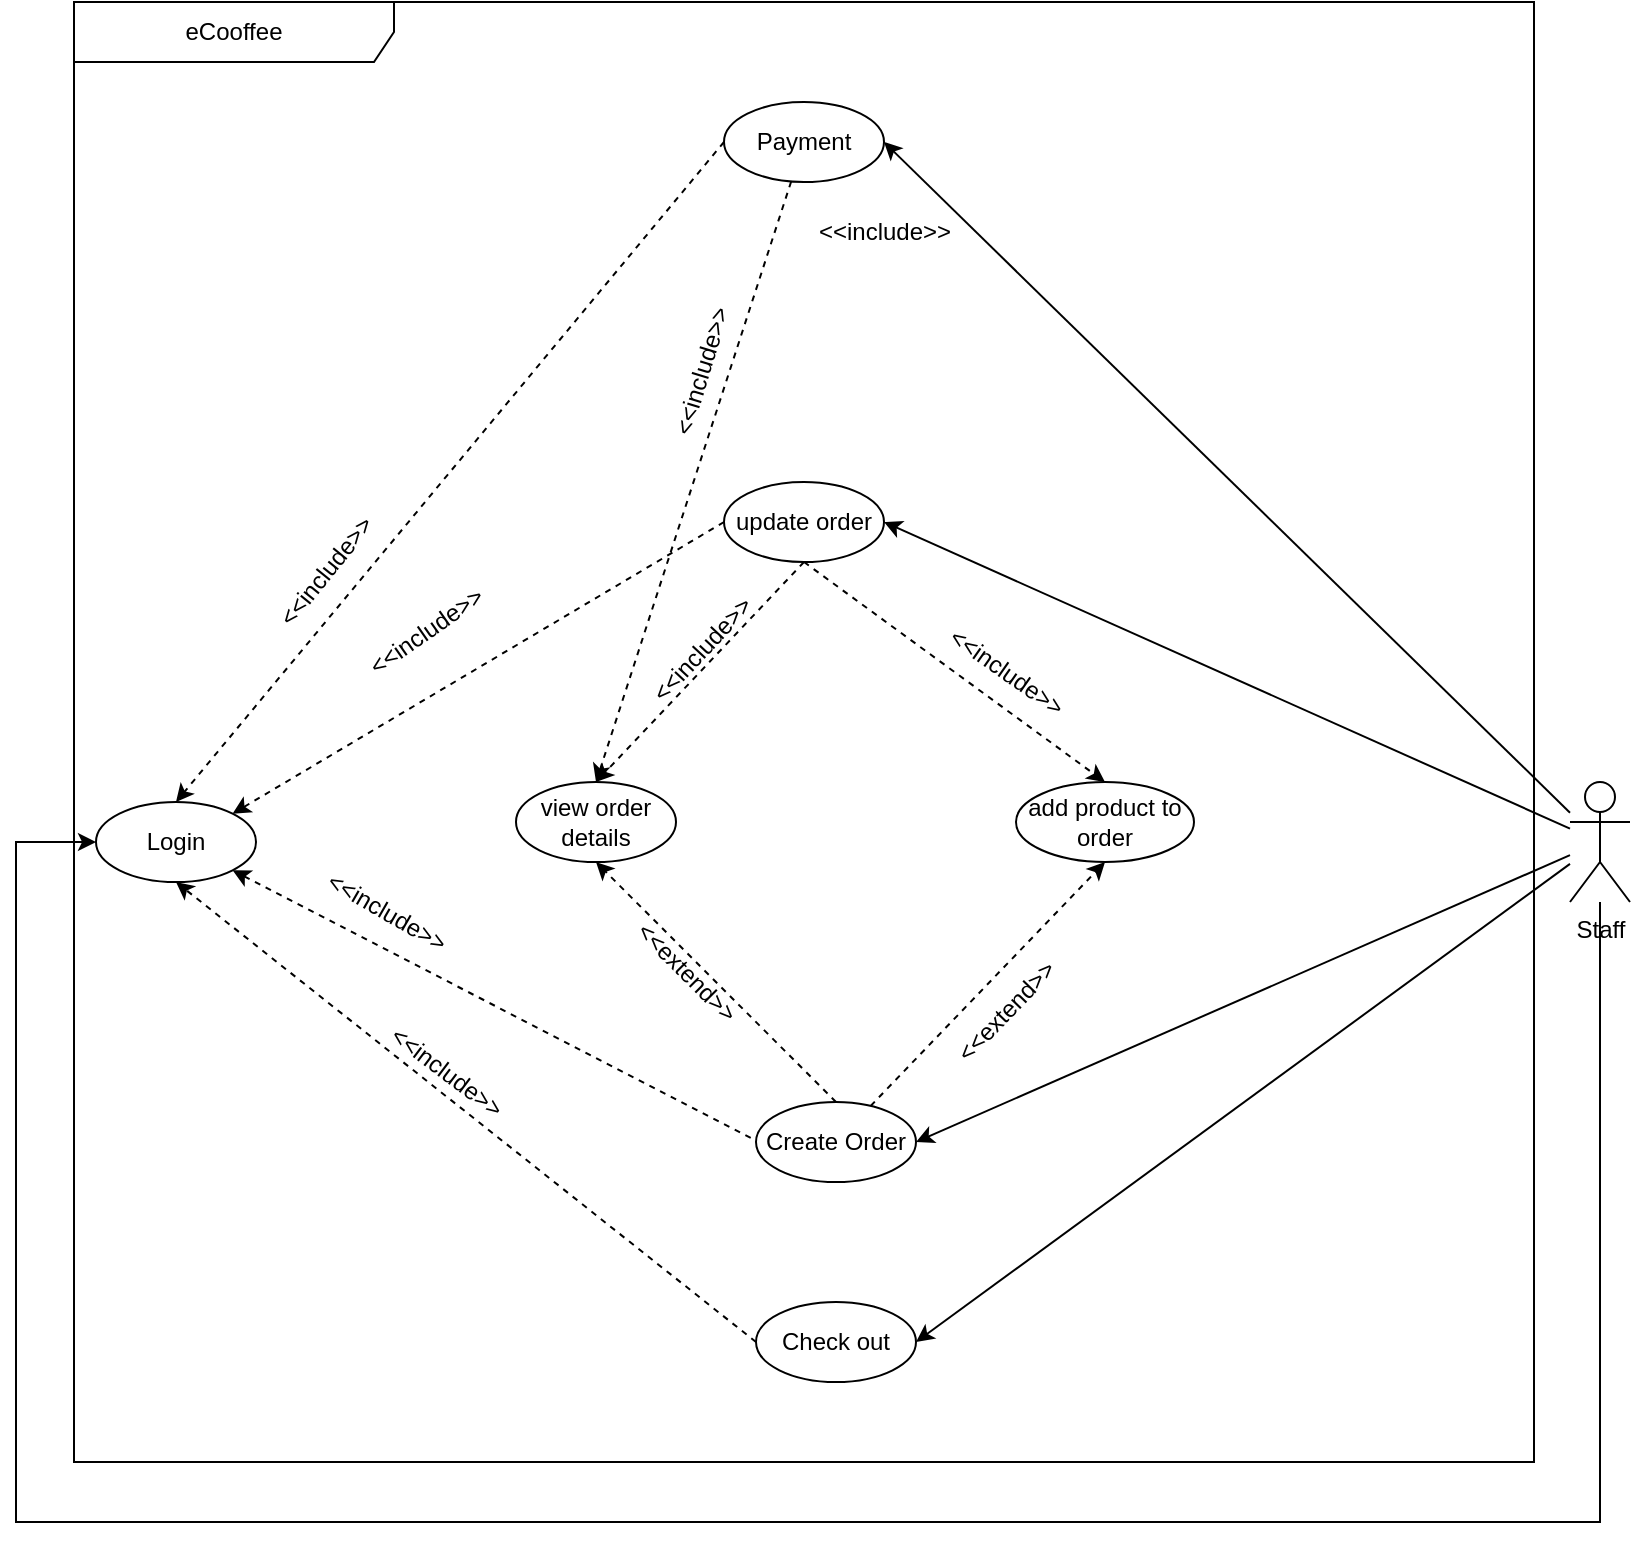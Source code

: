<mxfile version="21.3.7" type="device">
  <diagram id="ZTprIWI1kcS_rPhUMeRU" name="Use case diagram">
    <mxGraphModel dx="411" dy="265" grid="1" gridSize="10" guides="1" tooltips="1" connect="1" arrows="1" fold="1" page="1" pageScale="1" pageWidth="827" pageHeight="1169" background="none" math="0" shadow="0">
      <root>
        <mxCell id="0" />
        <mxCell id="1" parent="0" />
        <mxCell id="QW2J6RyE3SaBsKzXqFCq-1" value="eCooffee" style="shape=umlFrame;whiteSpace=wrap;html=1;pointerEvents=0;recursiveResize=0;container=1;collapsible=0;width=160;" parent="1" vertex="1">
          <mxGeometry x="49" y="60" width="730" height="730" as="geometry" />
        </mxCell>
        <mxCell id="QW2J6RyE3SaBsKzXqFCq-14" style="rounded=0;orthogonalLoop=1;jettySize=auto;html=1;dashed=1;exitX=0.5;exitY=1;exitDx=0;exitDy=0;entryX=1;entryY=1;entryDx=0;entryDy=0;" parent="QW2J6RyE3SaBsKzXqFCq-1" source="QW2J6RyE3SaBsKzXqFCq-12" target="QW2J6RyE3SaBsKzXqFCq-10" edge="1">
          <mxGeometry relative="1" as="geometry">
            <mxPoint x="121" y="400" as="sourcePoint" />
            <mxPoint x="360" y="290" as="targetPoint" />
          </mxGeometry>
        </mxCell>
        <mxCell id="QW2J6RyE3SaBsKzXqFCq-10" value="Login" style="ellipse;whiteSpace=wrap;html=1;" parent="QW2J6RyE3SaBsKzXqFCq-1" vertex="1">
          <mxGeometry x="11" y="400" width="80" height="40" as="geometry" />
        </mxCell>
        <mxCell id="BYZReTNXJi__agSkTHBW-2" value="Check out" style="ellipse;whiteSpace=wrap;html=1;" parent="QW2J6RyE3SaBsKzXqFCq-1" vertex="1">
          <mxGeometry x="341" y="650" width="80" height="40" as="geometry" />
        </mxCell>
        <mxCell id="NsaEpxH3iw4eMPrYa-QC-3" style="rounded=0;orthogonalLoop=1;jettySize=auto;html=1;entryX=0.5;entryY=1;entryDx=0;entryDy=0;dashed=1;" parent="QW2J6RyE3SaBsKzXqFCq-1" source="QW2J6RyE3SaBsKzXqFCq-12" target="NsaEpxH3iw4eMPrYa-QC-2" edge="1">
          <mxGeometry relative="1" as="geometry" />
        </mxCell>
        <mxCell id="NkitG_Y-VOrkMZIgbhvj-2" style="rounded=0;orthogonalLoop=1;jettySize=auto;html=1;exitX=0.5;exitY=0;exitDx=0;exitDy=0;entryX=0.5;entryY=1;entryDx=0;entryDy=0;dashed=1;" edge="1" parent="QW2J6RyE3SaBsKzXqFCq-1" source="QW2J6RyE3SaBsKzXqFCq-12" target="NsaEpxH3iw4eMPrYa-QC-13">
          <mxGeometry relative="1" as="geometry" />
        </mxCell>
        <mxCell id="QW2J6RyE3SaBsKzXqFCq-12" value="Create Order" style="ellipse;whiteSpace=wrap;html=1;" parent="QW2J6RyE3SaBsKzXqFCq-1" vertex="1">
          <mxGeometry x="341" y="550" width="80" height="40" as="geometry" />
        </mxCell>
        <mxCell id="Avbj84tyzvfENuGOOApM-3" style="rounded=0;orthogonalLoop=1;jettySize=auto;html=1;entryX=0.5;entryY=0;entryDx=0;entryDy=0;dashed=1;exitX=0;exitY=0.5;exitDx=0;exitDy=0;" parent="QW2J6RyE3SaBsKzXqFCq-1" source="h_EagBBjRObiVewbDxt--7" target="QW2J6RyE3SaBsKzXqFCq-10" edge="1">
          <mxGeometry relative="1" as="geometry" />
        </mxCell>
        <mxCell id="NsaEpxH3iw4eMPrYa-QC-15" style="rounded=0;orthogonalLoop=1;jettySize=auto;html=1;entryX=0.5;entryY=0;entryDx=0;entryDy=0;dashed=1;" parent="QW2J6RyE3SaBsKzXqFCq-1" source="h_EagBBjRObiVewbDxt--7" target="NsaEpxH3iw4eMPrYa-QC-13" edge="1">
          <mxGeometry relative="1" as="geometry" />
        </mxCell>
        <mxCell id="h_EagBBjRObiVewbDxt--7" value="Payment" style="ellipse;whiteSpace=wrap;html=1;" parent="QW2J6RyE3SaBsKzXqFCq-1" vertex="1">
          <mxGeometry x="325" y="50" width="80" height="40" as="geometry" />
        </mxCell>
        <mxCell id="yzM0tx_NiW8MpqiIV7MQ-9" style="rounded=0;orthogonalLoop=1;jettySize=auto;html=1;entryX=0.5;entryY=1;entryDx=0;entryDy=0;dashed=1;exitX=0;exitY=0.5;exitDx=0;exitDy=0;" parent="QW2J6RyE3SaBsKzXqFCq-1" source="BYZReTNXJi__agSkTHBW-2" target="QW2J6RyE3SaBsKzXqFCq-10" edge="1">
          <mxGeometry relative="1" as="geometry">
            <mxPoint x="370" y="430" as="sourcePoint" />
            <mxPoint x="370" y="300" as="targetPoint" />
          </mxGeometry>
        </mxCell>
        <mxCell id="gd9R75lNZCnMwm5OjVfb-12" style="rounded=0;orthogonalLoop=1;jettySize=auto;html=1;entryX=1;entryY=0;entryDx=0;entryDy=0;dashed=1;exitX=0;exitY=0.5;exitDx=0;exitDy=0;" parent="QW2J6RyE3SaBsKzXqFCq-1" source="gd9R75lNZCnMwm5OjVfb-7" target="QW2J6RyE3SaBsKzXqFCq-10" edge="1">
          <mxGeometry relative="1" as="geometry" />
        </mxCell>
        <mxCell id="NsaEpxH3iw4eMPrYa-QC-6" style="rounded=0;orthogonalLoop=1;jettySize=auto;html=1;exitX=0.5;exitY=1;exitDx=0;exitDy=0;entryX=0.5;entryY=0;entryDx=0;entryDy=0;dashed=1;" parent="QW2J6RyE3SaBsKzXqFCq-1" source="gd9R75lNZCnMwm5OjVfb-7" target="NsaEpxH3iw4eMPrYa-QC-2" edge="1">
          <mxGeometry relative="1" as="geometry" />
        </mxCell>
        <mxCell id="NkitG_Y-VOrkMZIgbhvj-1" style="rounded=0;orthogonalLoop=1;jettySize=auto;html=1;exitX=0.5;exitY=1;exitDx=0;exitDy=0;entryX=0.5;entryY=0;entryDx=0;entryDy=0;dashed=1;" edge="1" parent="QW2J6RyE3SaBsKzXqFCq-1" source="gd9R75lNZCnMwm5OjVfb-7" target="NsaEpxH3iw4eMPrYa-QC-13">
          <mxGeometry relative="1" as="geometry" />
        </mxCell>
        <mxCell id="gd9R75lNZCnMwm5OjVfb-7" value="update order" style="ellipse;whiteSpace=wrap;html=1;" parent="QW2J6RyE3SaBsKzXqFCq-1" vertex="1">
          <mxGeometry x="325" y="240" width="80" height="40" as="geometry" />
        </mxCell>
        <mxCell id="NsaEpxH3iw4eMPrYa-QC-2" value="add product to order" style="ellipse;whiteSpace=wrap;html=1;" parent="QW2J6RyE3SaBsKzXqFCq-1" vertex="1">
          <mxGeometry x="471" y="390" width="89" height="40" as="geometry" />
        </mxCell>
        <mxCell id="NsaEpxH3iw4eMPrYa-QC-10" value="&amp;lt;&amp;lt;include&amp;gt;&amp;gt;" style="text;html=1;align=center;verticalAlign=middle;resizable=0;points=[];autosize=1;strokeColor=none;fillColor=none;rotation=35;" parent="QW2J6RyE3SaBsKzXqFCq-1" vertex="1">
          <mxGeometry x="421" y="320" width="90" height="30" as="geometry" />
        </mxCell>
        <mxCell id="NsaEpxH3iw4eMPrYa-QC-12" value="&amp;lt;&amp;lt;extend&amp;gt;&amp;gt;" style="text;html=1;align=center;verticalAlign=middle;resizable=0;points=[];autosize=1;strokeColor=none;fillColor=none;rotation=-46;" parent="QW2J6RyE3SaBsKzXqFCq-1" vertex="1">
          <mxGeometry x="421" y="490" width="90" height="30" as="geometry" />
        </mxCell>
        <mxCell id="NsaEpxH3iw4eMPrYa-QC-13" value="view order details" style="ellipse;whiteSpace=wrap;html=1;" parent="QW2J6RyE3SaBsKzXqFCq-1" vertex="1">
          <mxGeometry x="221" y="390" width="80" height="40" as="geometry" />
        </mxCell>
        <mxCell id="NsaEpxH3iw4eMPrYa-QC-16" value="&amp;lt;&amp;lt;include&amp;gt;&amp;gt;" style="text;html=1;align=center;verticalAlign=middle;resizable=0;points=[];autosize=1;strokeColor=none;fillColor=none;rotation=0;" parent="QW2J6RyE3SaBsKzXqFCq-1" vertex="1">
          <mxGeometry x="360" y="100" width="90" height="30" as="geometry" />
        </mxCell>
        <mxCell id="NsaEpxH3iw4eMPrYa-QC-17" value="&amp;lt;&amp;lt;include&amp;gt;&amp;gt;" style="text;html=1;align=center;verticalAlign=middle;resizable=0;points=[];autosize=1;strokeColor=none;fillColor=none;rotation=-47;" parent="QW2J6RyE3SaBsKzXqFCq-1" vertex="1">
          <mxGeometry x="269" y="309" width="90" height="30" as="geometry" />
        </mxCell>
        <mxCell id="NsaEpxH3iw4eMPrYa-QC-18" value="&amp;lt;&amp;lt;include&amp;gt;&amp;gt;" style="text;html=1;align=center;verticalAlign=middle;resizable=0;points=[];autosize=1;strokeColor=none;fillColor=none;rotation=-51;" parent="QW2J6RyE3SaBsKzXqFCq-1" vertex="1">
          <mxGeometry x="81" y="270" width="90" height="30" as="geometry" />
        </mxCell>
        <mxCell id="NsaEpxH3iw4eMPrYa-QC-19" value="&amp;lt;&amp;lt;include&amp;gt;&amp;gt;" style="text;html=1;align=center;verticalAlign=middle;resizable=0;points=[];autosize=1;strokeColor=none;fillColor=none;rotation=-35;" parent="QW2J6RyE3SaBsKzXqFCq-1" vertex="1">
          <mxGeometry x="131" y="300" width="90" height="30" as="geometry" />
        </mxCell>
        <mxCell id="NsaEpxH3iw4eMPrYa-QC-20" value="&amp;lt;&amp;lt;include&amp;gt;&amp;gt;" style="text;html=1;align=center;verticalAlign=middle;resizable=0;points=[];autosize=1;strokeColor=none;fillColor=none;rotation=30;" parent="QW2J6RyE3SaBsKzXqFCq-1" vertex="1">
          <mxGeometry x="111" y="440" width="90" height="30" as="geometry" />
        </mxCell>
        <mxCell id="NsaEpxH3iw4eMPrYa-QC-21" value="&amp;lt;&amp;lt;include&amp;gt;&amp;gt;" style="text;html=1;align=center;verticalAlign=middle;resizable=0;points=[];autosize=1;strokeColor=none;fillColor=none;rotation=37;" parent="QW2J6RyE3SaBsKzXqFCq-1" vertex="1">
          <mxGeometry x="141" y="520" width="90" height="30" as="geometry" />
        </mxCell>
        <mxCell id="NkitG_Y-VOrkMZIgbhvj-3" value="&amp;lt;&amp;lt;extend&amp;gt;&amp;gt;" style="text;html=1;align=center;verticalAlign=middle;resizable=0;points=[];autosize=1;strokeColor=none;fillColor=none;rotation=45;" vertex="1" parent="QW2J6RyE3SaBsKzXqFCq-1">
          <mxGeometry x="261" y="470" width="90" height="30" as="geometry" />
        </mxCell>
        <mxCell id="NkitG_Y-VOrkMZIgbhvj-4" value="&amp;lt;&amp;lt;include&amp;gt;&amp;gt;" style="text;html=1;align=center;verticalAlign=middle;resizable=0;points=[];autosize=1;strokeColor=none;fillColor=none;rotation=-73;" vertex="1" parent="QW2J6RyE3SaBsKzXqFCq-1">
          <mxGeometry x="269" y="170" width="90" height="30" as="geometry" />
        </mxCell>
        <mxCell id="BYZReTNXJi__agSkTHBW-1" style="rounded=0;orthogonalLoop=1;jettySize=auto;html=1;entryX=0;entryY=0.5;entryDx=0;entryDy=0;edgeStyle=orthogonalEdgeStyle;" parent="1" source="QW2J6RyE3SaBsKzXqFCq-5" target="QW2J6RyE3SaBsKzXqFCq-10" edge="1">
          <mxGeometry relative="1" as="geometry">
            <Array as="points">
              <mxPoint x="812" y="820" />
              <mxPoint x="20" y="820" />
              <mxPoint x="20" y="480" />
            </Array>
          </mxGeometry>
        </mxCell>
        <mxCell id="BYZReTNXJi__agSkTHBW-6" style="rounded=0;orthogonalLoop=1;jettySize=auto;html=1;entryX=1;entryY=0.5;entryDx=0;entryDy=0;" parent="1" source="QW2J6RyE3SaBsKzXqFCq-5" target="BYZReTNXJi__agSkTHBW-2" edge="1">
          <mxGeometry relative="1" as="geometry" />
        </mxCell>
        <mxCell id="BYZReTNXJi__agSkTHBW-7" style="rounded=0;orthogonalLoop=1;jettySize=auto;html=1;entryX=1;entryY=0.5;entryDx=0;entryDy=0;" parent="1" source="QW2J6RyE3SaBsKzXqFCq-5" target="QW2J6RyE3SaBsKzXqFCq-12" edge="1">
          <mxGeometry relative="1" as="geometry" />
        </mxCell>
        <mxCell id="gd9R75lNZCnMwm5OjVfb-15" style="rounded=0;orthogonalLoop=1;jettySize=auto;html=1;entryX=1;entryY=0.5;entryDx=0;entryDy=0;" parent="1" source="QW2J6RyE3SaBsKzXqFCq-5" target="gd9R75lNZCnMwm5OjVfb-7" edge="1">
          <mxGeometry relative="1" as="geometry" />
        </mxCell>
        <mxCell id="Avbj84tyzvfENuGOOApM-1" style="rounded=0;orthogonalLoop=1;jettySize=auto;html=1;entryX=1;entryY=0.5;entryDx=0;entryDy=0;" parent="1" source="QW2J6RyE3SaBsKzXqFCq-5" target="h_EagBBjRObiVewbDxt--7" edge="1">
          <mxGeometry relative="1" as="geometry" />
        </mxCell>
        <mxCell id="QW2J6RyE3SaBsKzXqFCq-5" value="Staff" style="shape=umlActor;verticalLabelPosition=bottom;verticalAlign=top;html=1;" parent="1" vertex="1">
          <mxGeometry x="797" y="450" width="30" height="60" as="geometry" />
        </mxCell>
      </root>
    </mxGraphModel>
  </diagram>
</mxfile>
